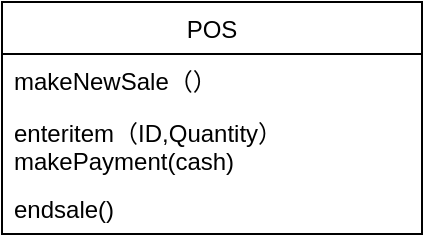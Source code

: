 <mxfile version="14.1.8" type="device"><diagram id="Kh34Grfu7cdvfwtdojlg" name="第 1 页"><mxGraphModel dx="574" dy="381" grid="1" gridSize="10" guides="1" tooltips="1" connect="1" arrows="1" fold="1" page="1" pageScale="1" pageWidth="827" pageHeight="1169" math="0" shadow="0"><root><mxCell id="0"/><mxCell id="1" parent="0"/><mxCell id="CYZY_pbIN-iIsLyyab4X-1" value="POS" style="swimlane;fontStyle=0;childLayout=stackLayout;horizontal=1;startSize=26;fillColor=none;horizontalStack=0;resizeParent=1;resizeParentMax=0;resizeLast=0;collapsible=1;marginBottom=0;" vertex="1" parent="1"><mxGeometry x="60" y="70" width="210" height="116" as="geometry"/></mxCell><mxCell id="CYZY_pbIN-iIsLyyab4X-2" value="makeNewSale（）&#10;" style="text;strokeColor=none;fillColor=none;align=left;verticalAlign=top;spacingLeft=4;spacingRight=4;overflow=hidden;rotatable=0;points=[[0,0.5],[1,0.5]];portConstraint=eastwest;" vertex="1" parent="CYZY_pbIN-iIsLyyab4X-1"><mxGeometry y="26" width="210" height="26" as="geometry"/></mxCell><mxCell id="CYZY_pbIN-iIsLyyab4X-3" value="enteritem（ID,Quantity）&#10;makePayment(cash)" style="text;strokeColor=none;fillColor=none;align=left;verticalAlign=top;spacingLeft=4;spacingRight=4;overflow=hidden;rotatable=0;points=[[0,0.5],[1,0.5]];portConstraint=eastwest;" vertex="1" parent="CYZY_pbIN-iIsLyyab4X-1"><mxGeometry y="52" width="210" height="38" as="geometry"/></mxCell><mxCell id="CYZY_pbIN-iIsLyyab4X-4" value="endsale()&#10;" style="text;strokeColor=none;fillColor=none;align=left;verticalAlign=top;spacingLeft=4;spacingRight=4;overflow=hidden;rotatable=0;points=[[0,0.5],[1,0.5]];portConstraint=eastwest;" vertex="1" parent="CYZY_pbIN-iIsLyyab4X-1"><mxGeometry y="90" width="210" height="26" as="geometry"/></mxCell></root></mxGraphModel></diagram></mxfile>